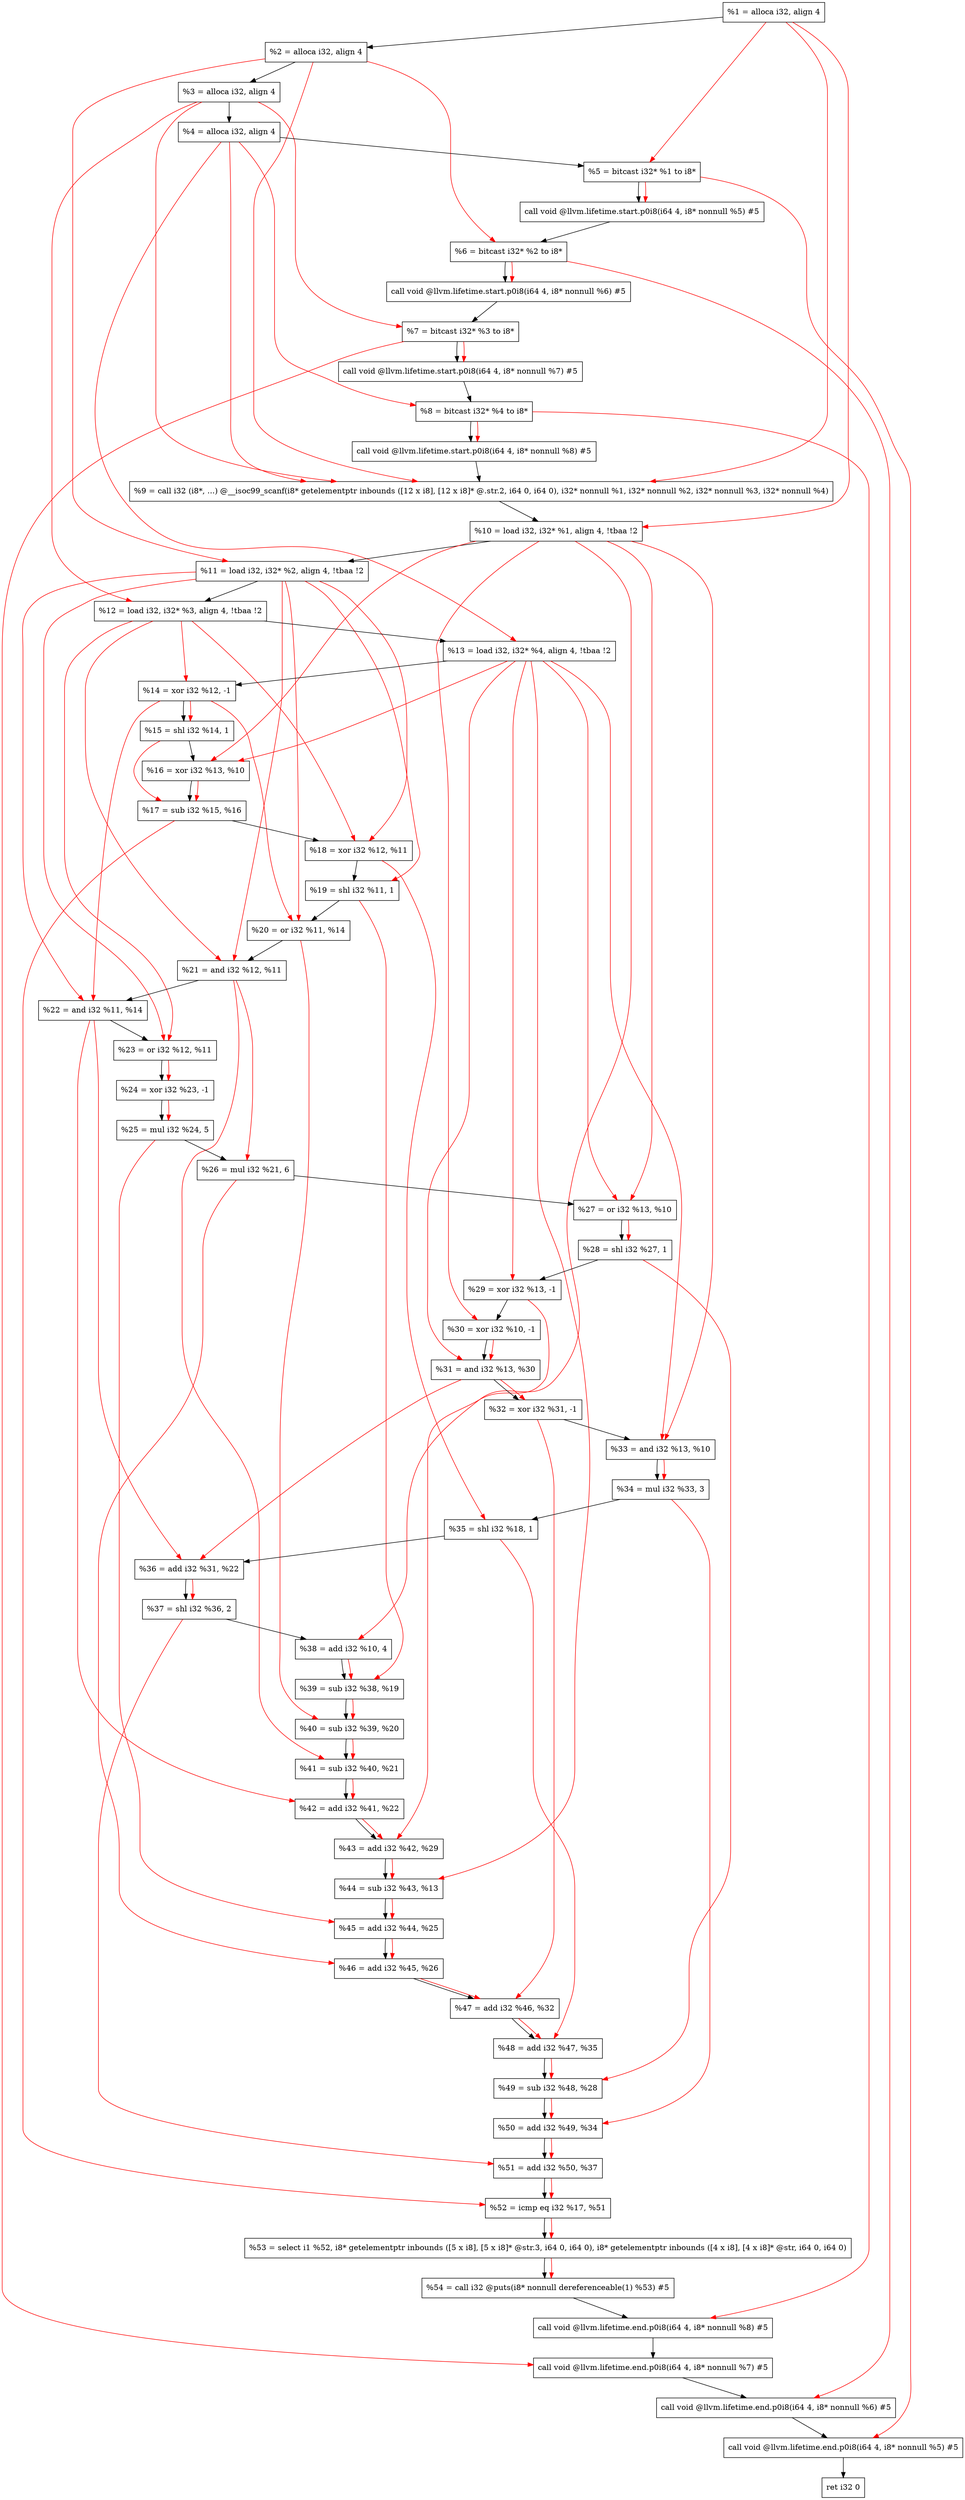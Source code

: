 digraph "DFG for'main' function" {
	Node0x18f6b78[shape=record, label="  %1 = alloca i32, align 4"];
	Node0x18f6bf8[shape=record, label="  %2 = alloca i32, align 4"];
	Node0x18f6c88[shape=record, label="  %3 = alloca i32, align 4"];
	Node0x18f6ce8[shape=record, label="  %4 = alloca i32, align 4"];
	Node0x18f6d98[shape=record, label="  %5 = bitcast i32* %1 to i8*"];
	Node0x18f71c8[shape=record, label="  call void @llvm.lifetime.start.p0i8(i64 4, i8* nonnull %5) #5"];
	Node0x18f72a8[shape=record, label="  %6 = bitcast i32* %2 to i8*"];
	Node0x18f73a8[shape=record, label="  call void @llvm.lifetime.start.p0i8(i64 4, i8* nonnull %6) #5"];
	Node0x18f7468[shape=record, label="  %7 = bitcast i32* %3 to i8*"];
	Node0x18f7518[shape=record, label="  call void @llvm.lifetime.start.p0i8(i64 4, i8* nonnull %7) #5"];
	Node0x18f75d8[shape=record, label="  %8 = bitcast i32* %4 to i8*"];
	Node0x18f7688[shape=record, label="  call void @llvm.lifetime.start.p0i8(i64 4, i8* nonnull %8) #5"];
	Node0x18f1b10[shape=record, label="  %9 = call i32 (i8*, ...) @__isoc99_scanf(i8* getelementptr inbounds ([12 x i8], [12 x i8]* @.str.2, i64 0, i64 0), i32* nonnull %1, i32* nonnull %2, i32* nonnull %3, i32* nonnull %4)"];
	Node0x18f7888[shape=record, label="  %10 = load i32, i32* %1, align 4, !tbaa !2"];
	Node0x18f87f8[shape=record, label="  %11 = load i32, i32* %2, align 4, !tbaa !2"];
	Node0x18f8e68[shape=record, label="  %12 = load i32, i32* %3, align 4, !tbaa !2"];
	Node0x18f8ec8[shape=record, label="  %13 = load i32, i32* %4, align 4, !tbaa !2"];
	Node0x18f8f40[shape=record, label="  %14 = xor i32 %12, -1"];
	Node0x18f8fb0[shape=record, label="  %15 = shl i32 %14, 1"];
	Node0x18f9020[shape=record, label="  %16 = xor i32 %13, %10"];
	Node0x18f9090[shape=record, label="  %17 = sub i32 %15, %16"];
	Node0x18f9100[shape=record, label="  %18 = xor i32 %12, %11"];
	Node0x18f9170[shape=record, label="  %19 = shl i32 %11, 1"];
	Node0x18f91e0[shape=record, label="  %20 = or i32 %11, %14"];
	Node0x18f9250[shape=record, label="  %21 = and i32 %12, %11"];
	Node0x18f92c0[shape=record, label="  %22 = and i32 %11, %14"];
	Node0x18f9330[shape=record, label="  %23 = or i32 %12, %11"];
	Node0x18f93a0[shape=record, label="  %24 = xor i32 %23, -1"];
	Node0x18f9410[shape=record, label="  %25 = mul i32 %24, 5"];
	Node0x18f9480[shape=record, label="  %26 = mul i32 %21, 6"];
	Node0x18f94f0[shape=record, label="  %27 = or i32 %13, %10"];
	Node0x18f9560[shape=record, label="  %28 = shl i32 %27, 1"];
	Node0x18f95d0[shape=record, label="  %29 = xor i32 %13, -1"];
	Node0x18f9640[shape=record, label="  %30 = xor i32 %10, -1"];
	Node0x18f96b0[shape=record, label="  %31 = and i32 %13, %30"];
	Node0x18f9720[shape=record, label="  %32 = xor i32 %31, -1"];
	Node0x18f9790[shape=record, label="  %33 = and i32 %13, %10"];
	Node0x18f9800[shape=record, label="  %34 = mul i32 %33, 3"];
	Node0x18f9870[shape=record, label="  %35 = shl i32 %18, 1"];
	Node0x18f98e0[shape=record, label="  %36 = add i32 %31, %22"];
	Node0x18f9950[shape=record, label="  %37 = shl i32 %36, 2"];
	Node0x18f99c0[shape=record, label="  %38 = add i32 %10, 4"];
	Node0x18f9a30[shape=record, label="  %39 = sub i32 %38, %19"];
	Node0x18f9aa0[shape=record, label="  %40 = sub i32 %39, %20"];
	Node0x18f9b10[shape=record, label="  %41 = sub i32 %40, %21"];
	Node0x18f9b80[shape=record, label="  %42 = add i32 %41, %22"];
	Node0x18f9bf0[shape=record, label="  %43 = add i32 %42, %29"];
	Node0x18f9c60[shape=record, label="  %44 = sub i32 %43, %13"];
	Node0x18f9cd0[shape=record, label="  %45 = add i32 %44, %25"];
	Node0x18f9d40[shape=record, label="  %46 = add i32 %45, %26"];
	Node0x18f9db0[shape=record, label="  %47 = add i32 %46, %32"];
	Node0x18f9e20[shape=record, label="  %48 = add i32 %47, %35"];
	Node0x18f9e90[shape=record, label="  %49 = sub i32 %48, %28"];
	Node0x18f9f00[shape=record, label="  %50 = add i32 %49, %34"];
	Node0x18f9f70[shape=record, label="  %51 = add i32 %50, %37"];
	Node0x18f9fe0[shape=record, label="  %52 = icmp eq i32 %17, %51"];
	Node0x18968b8[shape=record, label="  %53 = select i1 %52, i8* getelementptr inbounds ([5 x i8], [5 x i8]* @str.3, i64 0, i64 0), i8* getelementptr inbounds ([4 x i8], [4 x i8]* @str, i64 0, i64 0)"];
	Node0x18fa070[shape=record, label="  %54 = call i32 @puts(i8* nonnull dereferenceable(1) %53) #5"];
	Node0x18fa318[shape=record, label="  call void @llvm.lifetime.end.p0i8(i64 4, i8* nonnull %8) #5"];
	Node0x18fa478[shape=record, label="  call void @llvm.lifetime.end.p0i8(i64 4, i8* nonnull %7) #5"];
	Node0x18fa588[shape=record, label="  call void @llvm.lifetime.end.p0i8(i64 4, i8* nonnull %6) #5"];
	Node0x18fa698[shape=record, label="  call void @llvm.lifetime.end.p0i8(i64 4, i8* nonnull %5) #5"];
	Node0x18fa758[shape=record, label="  ret i32 0"];
	Node0x18f6b78 -> Node0x18f6bf8;
	Node0x18f6bf8 -> Node0x18f6c88;
	Node0x18f6c88 -> Node0x18f6ce8;
	Node0x18f6ce8 -> Node0x18f6d98;
	Node0x18f6d98 -> Node0x18f71c8;
	Node0x18f71c8 -> Node0x18f72a8;
	Node0x18f72a8 -> Node0x18f73a8;
	Node0x18f73a8 -> Node0x18f7468;
	Node0x18f7468 -> Node0x18f7518;
	Node0x18f7518 -> Node0x18f75d8;
	Node0x18f75d8 -> Node0x18f7688;
	Node0x18f7688 -> Node0x18f1b10;
	Node0x18f1b10 -> Node0x18f7888;
	Node0x18f7888 -> Node0x18f87f8;
	Node0x18f87f8 -> Node0x18f8e68;
	Node0x18f8e68 -> Node0x18f8ec8;
	Node0x18f8ec8 -> Node0x18f8f40;
	Node0x18f8f40 -> Node0x18f8fb0;
	Node0x18f8fb0 -> Node0x18f9020;
	Node0x18f9020 -> Node0x18f9090;
	Node0x18f9090 -> Node0x18f9100;
	Node0x18f9100 -> Node0x18f9170;
	Node0x18f9170 -> Node0x18f91e0;
	Node0x18f91e0 -> Node0x18f9250;
	Node0x18f9250 -> Node0x18f92c0;
	Node0x18f92c0 -> Node0x18f9330;
	Node0x18f9330 -> Node0x18f93a0;
	Node0x18f93a0 -> Node0x18f9410;
	Node0x18f9410 -> Node0x18f9480;
	Node0x18f9480 -> Node0x18f94f0;
	Node0x18f94f0 -> Node0x18f9560;
	Node0x18f9560 -> Node0x18f95d0;
	Node0x18f95d0 -> Node0x18f9640;
	Node0x18f9640 -> Node0x18f96b0;
	Node0x18f96b0 -> Node0x18f9720;
	Node0x18f9720 -> Node0x18f9790;
	Node0x18f9790 -> Node0x18f9800;
	Node0x18f9800 -> Node0x18f9870;
	Node0x18f9870 -> Node0x18f98e0;
	Node0x18f98e0 -> Node0x18f9950;
	Node0x18f9950 -> Node0x18f99c0;
	Node0x18f99c0 -> Node0x18f9a30;
	Node0x18f9a30 -> Node0x18f9aa0;
	Node0x18f9aa0 -> Node0x18f9b10;
	Node0x18f9b10 -> Node0x18f9b80;
	Node0x18f9b80 -> Node0x18f9bf0;
	Node0x18f9bf0 -> Node0x18f9c60;
	Node0x18f9c60 -> Node0x18f9cd0;
	Node0x18f9cd0 -> Node0x18f9d40;
	Node0x18f9d40 -> Node0x18f9db0;
	Node0x18f9db0 -> Node0x18f9e20;
	Node0x18f9e20 -> Node0x18f9e90;
	Node0x18f9e90 -> Node0x18f9f00;
	Node0x18f9f00 -> Node0x18f9f70;
	Node0x18f9f70 -> Node0x18f9fe0;
	Node0x18f9fe0 -> Node0x18968b8;
	Node0x18968b8 -> Node0x18fa070;
	Node0x18fa070 -> Node0x18fa318;
	Node0x18fa318 -> Node0x18fa478;
	Node0x18fa478 -> Node0x18fa588;
	Node0x18fa588 -> Node0x18fa698;
	Node0x18fa698 -> Node0x18fa758;
edge [color=red]
	Node0x18f6b78 -> Node0x18f6d98;
	Node0x18f6d98 -> Node0x18f71c8;
	Node0x18f6bf8 -> Node0x18f72a8;
	Node0x18f72a8 -> Node0x18f73a8;
	Node0x18f6c88 -> Node0x18f7468;
	Node0x18f7468 -> Node0x18f7518;
	Node0x18f6ce8 -> Node0x18f75d8;
	Node0x18f75d8 -> Node0x18f7688;
	Node0x18f6b78 -> Node0x18f1b10;
	Node0x18f6bf8 -> Node0x18f1b10;
	Node0x18f6c88 -> Node0x18f1b10;
	Node0x18f6ce8 -> Node0x18f1b10;
	Node0x18f6b78 -> Node0x18f7888;
	Node0x18f6bf8 -> Node0x18f87f8;
	Node0x18f6c88 -> Node0x18f8e68;
	Node0x18f6ce8 -> Node0x18f8ec8;
	Node0x18f8e68 -> Node0x18f8f40;
	Node0x18f8f40 -> Node0x18f8fb0;
	Node0x18f8ec8 -> Node0x18f9020;
	Node0x18f7888 -> Node0x18f9020;
	Node0x18f8fb0 -> Node0x18f9090;
	Node0x18f9020 -> Node0x18f9090;
	Node0x18f8e68 -> Node0x18f9100;
	Node0x18f87f8 -> Node0x18f9100;
	Node0x18f87f8 -> Node0x18f9170;
	Node0x18f87f8 -> Node0x18f91e0;
	Node0x18f8f40 -> Node0x18f91e0;
	Node0x18f8e68 -> Node0x18f9250;
	Node0x18f87f8 -> Node0x18f9250;
	Node0x18f87f8 -> Node0x18f92c0;
	Node0x18f8f40 -> Node0x18f92c0;
	Node0x18f8e68 -> Node0x18f9330;
	Node0x18f87f8 -> Node0x18f9330;
	Node0x18f9330 -> Node0x18f93a0;
	Node0x18f93a0 -> Node0x18f9410;
	Node0x18f9250 -> Node0x18f9480;
	Node0x18f8ec8 -> Node0x18f94f0;
	Node0x18f7888 -> Node0x18f94f0;
	Node0x18f94f0 -> Node0x18f9560;
	Node0x18f8ec8 -> Node0x18f95d0;
	Node0x18f7888 -> Node0x18f9640;
	Node0x18f8ec8 -> Node0x18f96b0;
	Node0x18f9640 -> Node0x18f96b0;
	Node0x18f96b0 -> Node0x18f9720;
	Node0x18f8ec8 -> Node0x18f9790;
	Node0x18f7888 -> Node0x18f9790;
	Node0x18f9790 -> Node0x18f9800;
	Node0x18f9100 -> Node0x18f9870;
	Node0x18f96b0 -> Node0x18f98e0;
	Node0x18f92c0 -> Node0x18f98e0;
	Node0x18f98e0 -> Node0x18f9950;
	Node0x18f7888 -> Node0x18f99c0;
	Node0x18f99c0 -> Node0x18f9a30;
	Node0x18f9170 -> Node0x18f9a30;
	Node0x18f9a30 -> Node0x18f9aa0;
	Node0x18f91e0 -> Node0x18f9aa0;
	Node0x18f9aa0 -> Node0x18f9b10;
	Node0x18f9250 -> Node0x18f9b10;
	Node0x18f9b10 -> Node0x18f9b80;
	Node0x18f92c0 -> Node0x18f9b80;
	Node0x18f9b80 -> Node0x18f9bf0;
	Node0x18f95d0 -> Node0x18f9bf0;
	Node0x18f9bf0 -> Node0x18f9c60;
	Node0x18f8ec8 -> Node0x18f9c60;
	Node0x18f9c60 -> Node0x18f9cd0;
	Node0x18f9410 -> Node0x18f9cd0;
	Node0x18f9cd0 -> Node0x18f9d40;
	Node0x18f9480 -> Node0x18f9d40;
	Node0x18f9d40 -> Node0x18f9db0;
	Node0x18f9720 -> Node0x18f9db0;
	Node0x18f9db0 -> Node0x18f9e20;
	Node0x18f9870 -> Node0x18f9e20;
	Node0x18f9e20 -> Node0x18f9e90;
	Node0x18f9560 -> Node0x18f9e90;
	Node0x18f9e90 -> Node0x18f9f00;
	Node0x18f9800 -> Node0x18f9f00;
	Node0x18f9f00 -> Node0x18f9f70;
	Node0x18f9950 -> Node0x18f9f70;
	Node0x18f9090 -> Node0x18f9fe0;
	Node0x18f9f70 -> Node0x18f9fe0;
	Node0x18f9fe0 -> Node0x18968b8;
	Node0x18968b8 -> Node0x18fa070;
	Node0x18f75d8 -> Node0x18fa318;
	Node0x18f7468 -> Node0x18fa478;
	Node0x18f72a8 -> Node0x18fa588;
	Node0x18f6d98 -> Node0x18fa698;
}

